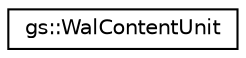 digraph "Graphical Class Hierarchy"
{
 // LATEX_PDF_SIZE
  edge [fontname="Helvetica",fontsize="10",labelfontname="Helvetica",labelfontsize="10"];
  node [fontname="Helvetica",fontsize="10",shape=record];
  rankdir="LR";
  Node0 [label="gs::WalContentUnit",height=0.2,width=0.4,color="black", fillcolor="white", style="filled",URL="$structgs_1_1WalContentUnit.html",tooltip=" "];
}
